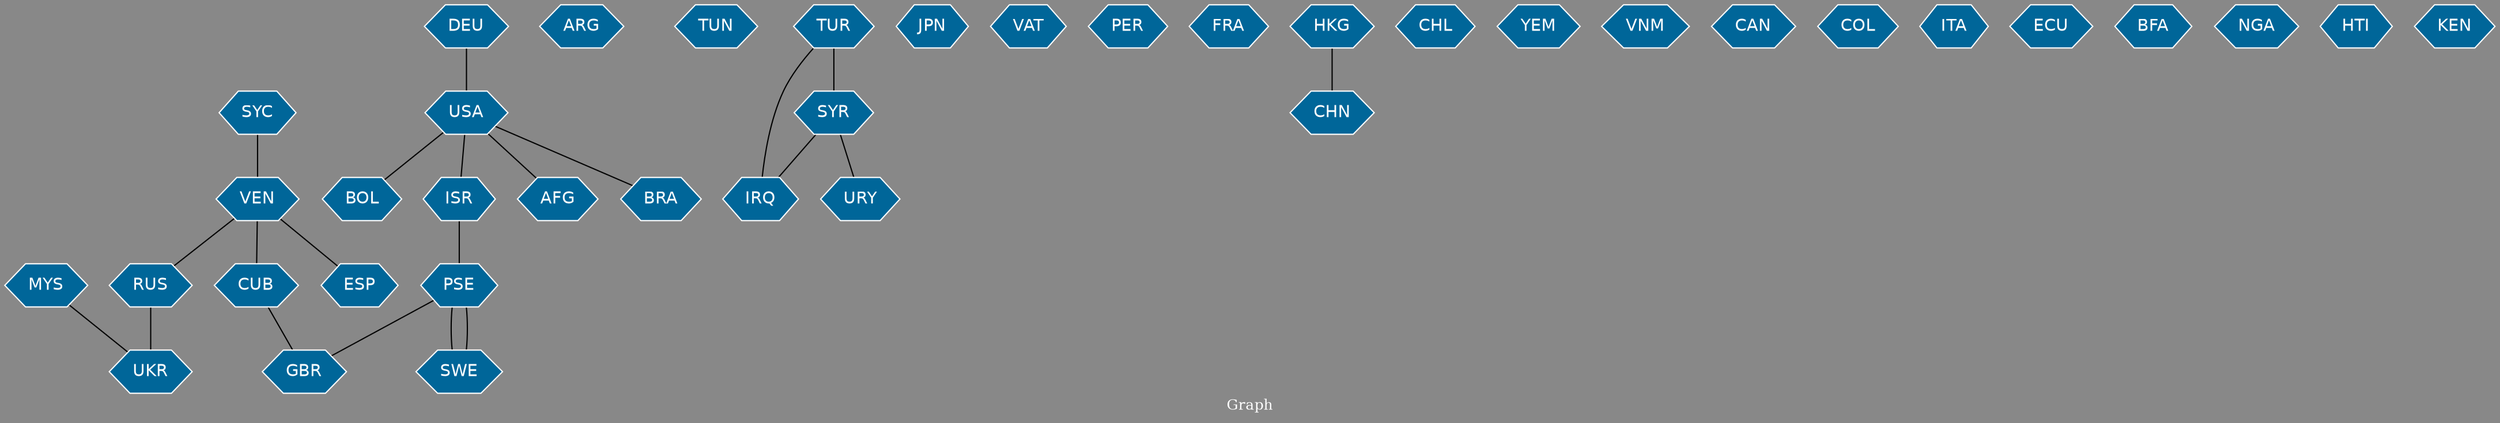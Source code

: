 // Countries together in item graph
graph {
	graph [bgcolor="#888888" fontcolor=white fontsize=12 label="Graph" outputorder=edgesfirst overlap=prism]
	node [color=white fillcolor="#006699" fontcolor=white fontname=Helvetica shape=hexagon style=filled]
	edge [arrowhead=open color=black fontcolor=white fontname=Courier fontsize=12]
		BRA [label=BRA]
		VEN [label=VEN]
		PSE [label=PSE]
		GBR [label=GBR]
		ARG [label=ARG]
		TUN [label=TUN]
		URY [label=URY]
		UKR [label=UKR]
		CUB [label=CUB]
		USA [label=USA]
		JPN [label=JPN]
		VAT [label=VAT]
		PER [label=PER]
		BOL [label=BOL]
		FRA [label=FRA]
		HKG [label=HKG]
		CHL [label=CHL]
		IRQ [label=IRQ]
		ESP [label=ESP]
		ISR [label=ISR]
		RUS [label=RUS]
		YEM [label=YEM]
		TUR [label=TUR]
		SYR [label=SYR]
		VNM [label=VNM]
		CAN [label=CAN]
		AFG [label=AFG]
		COL [label=COL]
		ITA [label=ITA]
		ECU [label=ECU]
		CHN [label=CHN]
		SWE [label=SWE]
		SYC [label=SYC]
		DEU [label=DEU]
		BFA [label=BFA]
		MYS [label=MYS]
		NGA [label=NGA]
		HTI [label=HTI]
		KEN [label=KEN]
			PSE -- SWE [weight=1]
			VEN -- RUS [weight=1]
			CUB -- GBR [weight=1]
			SYC -- VEN [weight=1]
			TUR -- SYR [weight=4]
			VEN -- ESP [weight=2]
			RUS -- UKR [weight=2]
			PSE -- GBR [weight=1]
			SYR -- URY [weight=1]
			MYS -- UKR [weight=1]
			ISR -- PSE [weight=1]
			USA -- ISR [weight=1]
			USA -- BRA [weight=1]
			DEU -- USA [weight=1]
			USA -- BOL [weight=1]
			SWE -- PSE [weight=1]
			HKG -- CHN [weight=1]
			USA -- AFG [weight=1]
			VEN -- CUB [weight=1]
			TUR -- IRQ [weight=1]
			SYR -- IRQ [weight=1]
}